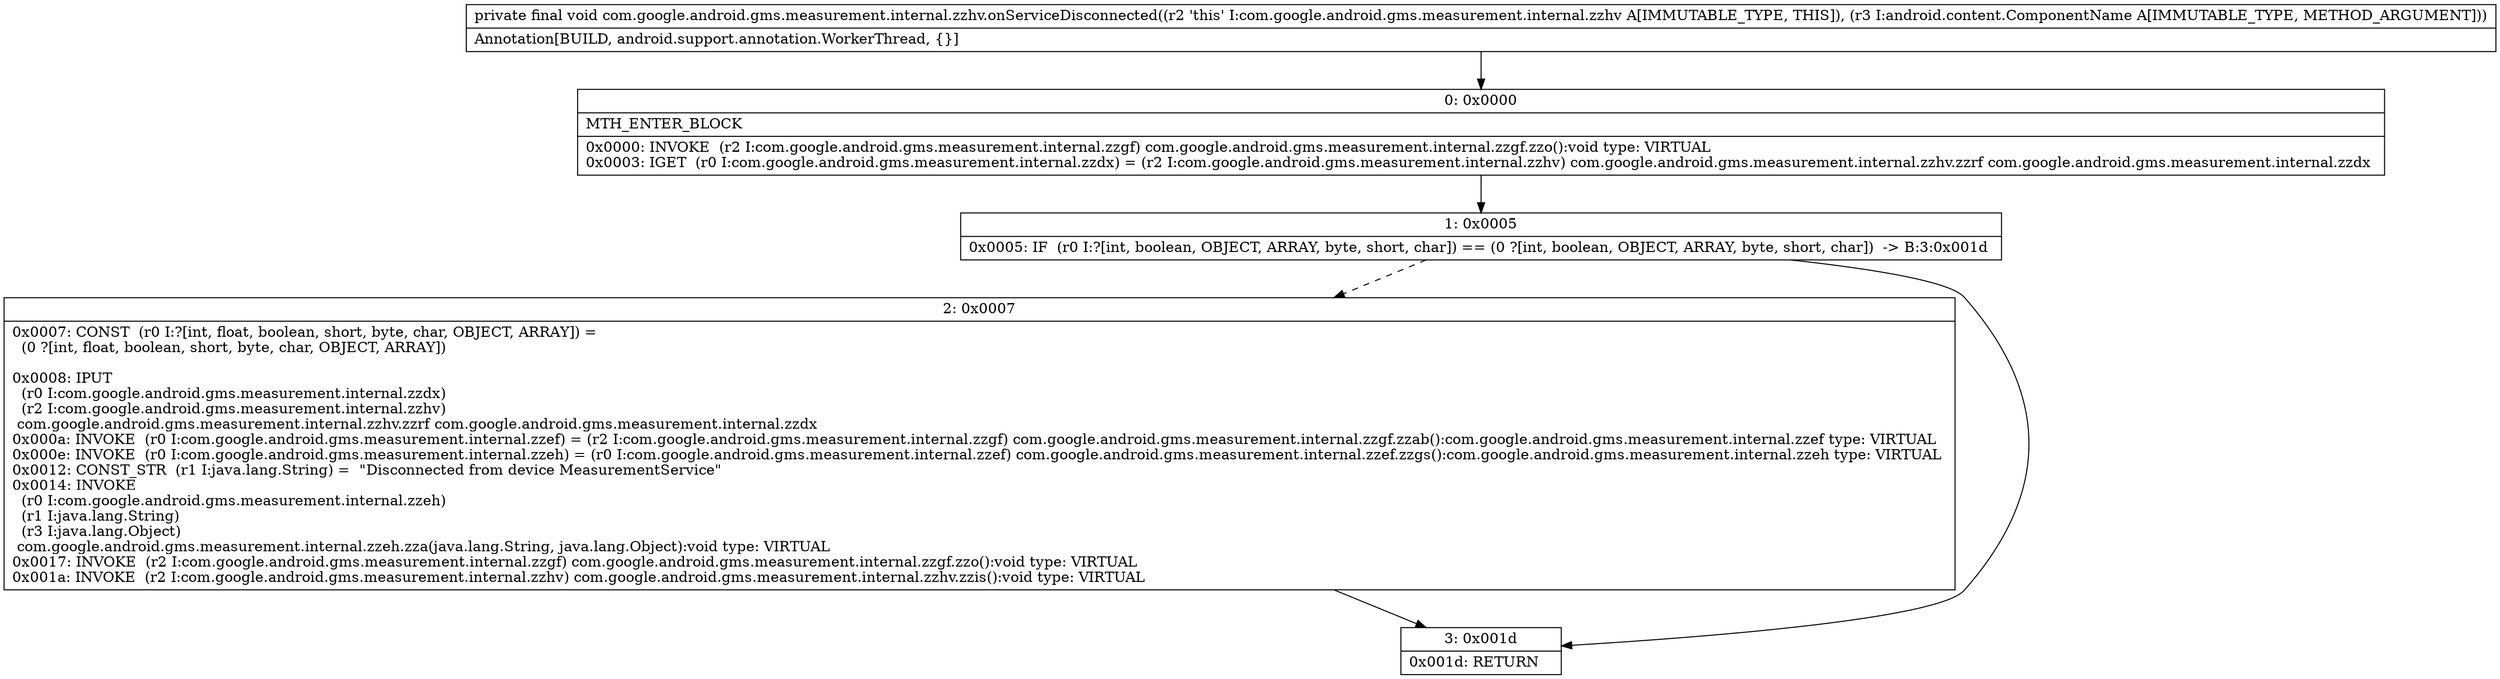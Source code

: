 digraph "CFG forcom.google.android.gms.measurement.internal.zzhv.onServiceDisconnected(Landroid\/content\/ComponentName;)V" {
Node_0 [shape=record,label="{0\:\ 0x0000|MTH_ENTER_BLOCK\l|0x0000: INVOKE  (r2 I:com.google.android.gms.measurement.internal.zzgf) com.google.android.gms.measurement.internal.zzgf.zzo():void type: VIRTUAL \l0x0003: IGET  (r0 I:com.google.android.gms.measurement.internal.zzdx) = (r2 I:com.google.android.gms.measurement.internal.zzhv) com.google.android.gms.measurement.internal.zzhv.zzrf com.google.android.gms.measurement.internal.zzdx \l}"];
Node_1 [shape=record,label="{1\:\ 0x0005|0x0005: IF  (r0 I:?[int, boolean, OBJECT, ARRAY, byte, short, char]) == (0 ?[int, boolean, OBJECT, ARRAY, byte, short, char])  \-\> B:3:0x001d \l}"];
Node_2 [shape=record,label="{2\:\ 0x0007|0x0007: CONST  (r0 I:?[int, float, boolean, short, byte, char, OBJECT, ARRAY]) = \l  (0 ?[int, float, boolean, short, byte, char, OBJECT, ARRAY])\l \l0x0008: IPUT  \l  (r0 I:com.google.android.gms.measurement.internal.zzdx)\l  (r2 I:com.google.android.gms.measurement.internal.zzhv)\l com.google.android.gms.measurement.internal.zzhv.zzrf com.google.android.gms.measurement.internal.zzdx \l0x000a: INVOKE  (r0 I:com.google.android.gms.measurement.internal.zzef) = (r2 I:com.google.android.gms.measurement.internal.zzgf) com.google.android.gms.measurement.internal.zzgf.zzab():com.google.android.gms.measurement.internal.zzef type: VIRTUAL \l0x000e: INVOKE  (r0 I:com.google.android.gms.measurement.internal.zzeh) = (r0 I:com.google.android.gms.measurement.internal.zzef) com.google.android.gms.measurement.internal.zzef.zzgs():com.google.android.gms.measurement.internal.zzeh type: VIRTUAL \l0x0012: CONST_STR  (r1 I:java.lang.String) =  \"Disconnected from device MeasurementService\" \l0x0014: INVOKE  \l  (r0 I:com.google.android.gms.measurement.internal.zzeh)\l  (r1 I:java.lang.String)\l  (r3 I:java.lang.Object)\l com.google.android.gms.measurement.internal.zzeh.zza(java.lang.String, java.lang.Object):void type: VIRTUAL \l0x0017: INVOKE  (r2 I:com.google.android.gms.measurement.internal.zzgf) com.google.android.gms.measurement.internal.zzgf.zzo():void type: VIRTUAL \l0x001a: INVOKE  (r2 I:com.google.android.gms.measurement.internal.zzhv) com.google.android.gms.measurement.internal.zzhv.zzis():void type: VIRTUAL \l}"];
Node_3 [shape=record,label="{3\:\ 0x001d|0x001d: RETURN   \l}"];
MethodNode[shape=record,label="{private final void com.google.android.gms.measurement.internal.zzhv.onServiceDisconnected((r2 'this' I:com.google.android.gms.measurement.internal.zzhv A[IMMUTABLE_TYPE, THIS]), (r3 I:android.content.ComponentName A[IMMUTABLE_TYPE, METHOD_ARGUMENT]))  | Annotation[BUILD, android.support.annotation.WorkerThread, \{\}]\l}"];
MethodNode -> Node_0;
Node_0 -> Node_1;
Node_1 -> Node_2[style=dashed];
Node_1 -> Node_3;
Node_2 -> Node_3;
}

